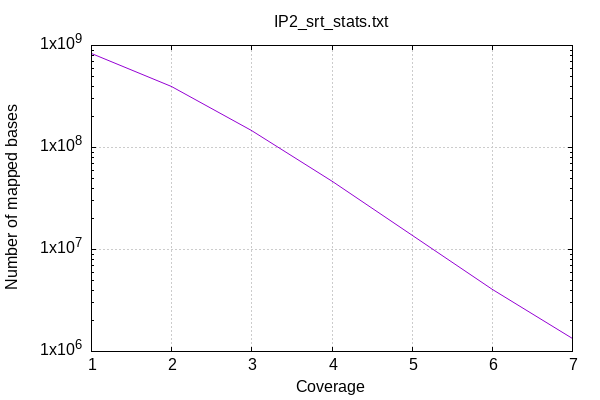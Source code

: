 
            set terminal png size 600,400 truecolor
            set output "IP2_srt_stats/coverage.png"
            set grid xtics ytics y2tics back lc rgb "#cccccc"
            set ylabel "Number of mapped bases"
            set xlabel "Coverage"
            set log y
            set style fill solid border -1
            set title "IP2_srt_stats.txt" noenhanced
            set xrange [:7]
            plot '-' with lines notitle
        1	841829518
2	398947978
3	146841577
4	46554363
5	13710265
6	4047650
7	1331378
8	550022
9	293038
10	188131
11	132750
12	100565
13	77990
14	61177
15	50045
16	41781
17	35768
18	31148
19	27181
20	23343
21	20889
22	18771
23	16778
24	14781
25	13977
26	12626
27	12077
28	10283
29	9985
30	9188
31	8387
32	7655
33	6772
34	6826
35	6094
36	5402
37	5191
38	4808
39	4502
40	4348
41	3957
42	3671
43	3323
44	3207
45	3014
46	2816
47	2750
48	2859
49	2686
50	2539
51	2285
52	2184
53	1956
54	1908
55	1929
56	1849
57	1839
58	1752
59	1731
60	1446
61	1431
62	1426
63	1343
64	1345
65	1211
66	1186
67	1170
68	1079
69	1151
70	1142
71	1100
72	1177
73	1070
74	978
75	974
76	1009
77	860
78	969
79	917
80	955
81	947
82	864
83	827
84	841
85	844
86	793
87	721
88	709
89	704
90	793
91	698
92	682
93	738
94	671
95	615
96	563
97	586
98	530
99	539
100	526
101	552
102	481
103	550
104	558
105	507
106	439
107	479
108	508
109	424
110	480
111	546
112	483
113	485
114	444
115	395
116	428
117	417
118	416
119	442
120	373
121	389
122	421
123	417
124	418
125	374
126	359
127	343
128	369
129	348
130	335
131	330
132	347
133	380
134	324
135	329
136	358
137	332
138	350
139	279
140	271
141	261
142	321
143	283
144	276
145	274
146	333
147	302
148	259
149	269
150	259
151	241
152	256
153	254
154	247
155	266
156	255
157	257
158	253
159	222
160	255
161	268
162	221
163	231
164	220
165	204
166	216
167	197
168	185
169	217
170	194
171	214
172	213
173	219
174	171
175	171
176	178
177	207
178	210
179	217
180	194
181	183
182	186
183	182
184	142
185	144
186	159
187	180
188	158
189	156
190	160
191	150
192	161
193	154
194	181
195	131
196	159
197	137
198	113
199	171
200	142
201	150
202	162
203	134
204	125
205	134
206	143
207	133
208	127
209	150
210	143
211	154
212	134
213	125
214	163
215	146
216	128
217	143
218	159
219	116
220	130
221	143
222	140
223	130
224	127
225	142
226	114
227	116
228	112
229	147
230	137
231	117
232	141
233	114
234	151
235	138
236	151
237	140
238	125
239	119
240	115
241	124
242	132
243	120
244	125
245	114
246	121
247	126
248	143
249	96
250	103
251	156
252	142
253	137
254	113
255	116
256	92
257	108
258	116
259	114
260	121
261	119
262	123
263	106
264	112
265	128
266	110
267	89
268	91
269	114
270	111
271	106
272	115
273	98
274	96
275	87
276	102
277	106
278	118
279	103
280	94
281	127
282	108
283	113
284	114
285	95
286	97
287	93
288	97
289	100
290	84
291	81
292	96
293	108
294	91
295	115
296	98
297	87
298	71
299	72
300	68
301	100
302	80
303	91
304	97
305	85
306	90
307	92
308	97
309	90
310	87
311	102
312	96
313	86
314	86
315	91
316	77
317	89
318	88
319	107
320	90
321	86
322	103
323	88
324	88
325	95
326	86
327	72
328	95
329	97
330	83
331	91
332	91
333	107
334	113
335	87
336	76
337	88
338	85
339	94
340	100
341	77
342	71
343	95
344	109
345	100
346	84
347	92
348	88
349	79
350	107
351	94
352	86
353	77
354	74
355	66
356	90
357	103
358	108
359	77
360	94
361	93
362	79
363	81
364	57
365	73
366	88
367	76
368	79
369	65
370	61
371	63
372	56
373	91
374	83
375	63
376	70
377	73
378	87
379	84
380	79
381	85
382	86
383	98
384	71
385	86
386	80
387	74
388	109
389	66
390	63
391	83
392	81
393	85
394	89
395	74
396	80
397	71
398	72
399	92
400	69
401	76
402	65
403	65
404	70
405	70
406	74
407	81
408	58
409	64
410	70
411	71
412	65
413	78
414	83
415	83
416	66
417	78
418	68
419	71
420	72
421	85
422	80
423	71
424	64
425	72
426	65
427	76
428	59
429	58
430	81
431	85
432	62
433	83
434	61
435	73
436	85
437	66
438	68
439	52
440	50
441	68
442	51
443	55
444	52
445	49
446	56
447	57
448	63
449	61
450	54
451	52
452	65
453	55
454	63
455	39
456	48
457	68
458	47
459	40
460	52
461	41
462	56
463	50
464	64
465	52
466	41
467	52
468	53
469	45
470	51
471	60
472	58
473	66
474	58
475	38
476	50
477	59
478	46
479	47
480	59
481	62
482	54
483	72
484	52
485	48
486	58
487	80
488	43
489	47
490	53
491	50
492	57
493	40
494	51
495	49
496	52
497	48
498	64
499	51
500	65
501	51
502	47
503	52
504	47
505	43
506	31
507	49
508	32
509	38
510	36
511	41
512	39
513	46
514	55
515	40
516	42
517	42
518	48
519	45
520	44
521	39
522	35
523	36
524	47
525	40
526	34
527	44
528	41
529	38
530	33
531	34
532	36
533	45
534	34
535	32
536	42
537	40
538	38
539	51
540	47
541	27
542	53
543	55
544	42
545	36
546	34
547	35
548	31
549	44
550	32
551	39
552	37
553	31
554	43
555	51
556	37
557	45
558	32
559	32
560	38
561	27
562	37
563	42
564	23
565	39
566	31
567	28
568	41
569	34
570	32
571	31
572	27
573	32
574	34
575	35
576	38
577	42
578	34
579	47
580	37
581	37
582	33
583	28
584	33
585	49
586	42
587	30
588	42
589	26
590	35
591	31
592	43
593	31
594	26
595	34
596	39
597	29
598	30
599	23
600	39
601	29
602	21
603	38
604	29
605	41
606	37
607	43
608	41
609	34
610	32
611	35
612	38
613	39
614	37
615	34
616	25
617	34
618	32
619	33
620	24
621	34
622	28
623	36
624	26
625	41
626	24
627	38
628	26
629	36
630	30
631	29
632	38
633	22
634	45
635	36
636	32
637	22
638	31
639	33
640	29
641	26
642	30
643	35
644	46
645	28
646	31
647	34
648	33
649	31
650	23
651	34
652	39
653	31
654	36
655	26
656	25
657	26
658	30
659	20
660	27
661	28
662	29
663	25
664	28
665	27
666	27
667	32
668	26
669	29
670	29
671	28
672	41
673	18
674	18
675	32
676	41
677	36
678	35
679	33
680	28
681	34
682	31
683	33
684	36
685	18
686	24
687	30
688	23
689	23
690	34
691	35
692	33
693	34
694	25
695	23
696	32
697	22
698	32
699	20
700	28
701	38
702	23
703	28
704	20
705	27
706	24
707	27
708	24
709	39
710	27
711	38
712	31
713	25
714	28
715	22
716	23
717	22
718	24
719	22
720	28
721	30
722	27
723	20
724	31
725	22
726	26
727	30
728	30
729	27
730	24
731	33
732	34
733	41
734	23
735	32
736	35
737	23
738	23
739	21
740	20
741	26
742	27
743	20
744	23
745	22
746	26
747	24
748	18
749	18
750	27
751	17
752	26
753	32
754	31
755	27
756	33
757	16
758	13
759	30
760	21
761	22
762	24
763	25
764	23
765	26
766	23
767	21
768	24
769	16
770	25
771	20
772	26
773	30
774	20
775	26
776	22
777	19
778	19
779	28
780	33
781	21
782	22
783	29
784	22
785	21
786	20
787	19
788	22
789	14
790	15
791	18
792	20
793	23
794	20
795	21
796	24
797	25
798	24
799	17
800	25
801	24
802	14
803	26
804	19
805	17
806	17
807	12
808	25
809	19
810	14
811	31
812	20
813	25
814	28
815	26
816	21
817	15
818	27
819	19
820	23
821	25
822	24
823	27
824	16
825	27
826	25
827	21
828	20
829	19
830	16
831	22
832	28
833	22
834	22
835	19
836	26
837	23
838	20
839	16
840	27
841	24
842	17
843	15
844	16
845	28
846	24
847	22
848	20
849	25
850	19
851	21
852	11
853	12
854	12
855	21
856	28
857	21
858	13
859	20
860	22
861	17
862	18
863	23
864	16
865	22
866	21
867	19
868	20
869	16
870	19
871	28
872	26
873	33
874	21
875	19
876	21
877	20
878	14
879	22
880	19
881	15
882	9
883	21
884	16
885	20
886	17
887	27
888	15
889	16
890	28
891	15
892	23
893	18
894	21
895	17
896	22
897	21
898	20
899	19
900	24
901	24
902	24
903	15
904	20
905	18
906	16
907	19
908	21
909	23
910	19
911	23
912	19
913	19
914	26
915	13
916	16
917	12
918	17
919	13
920	15
921	15
922	13
923	19
924	12
925	12
926	17
927	16
928	11
929	16
930	18
931	22
932	17
933	17
934	21
935	15
936	11
937	10
938	12
939	18
940	24
941	18
942	15
943	16
944	9
945	13
946	13
947	11
948	14
949	11
950	14
951	13
952	16
953	13
954	11
955	15
956	18
957	20
958	14
959	20
960	20
961	21
962	25
963	19
964	21
965	7
966	13
967	12
968	10
969	14
970	23
971	18
972	17
973	10
974	8
975	14
976	13
977	20
978	21
979	17
980	13
981	13
982	13
983	20
984	15
985	9
986	21
987	16
988	15
989	8
990	21
991	12
992	17
993	17
994	19
995	15
996	17
997	25
998	24
999	14
1000	13
1000	22905
end
